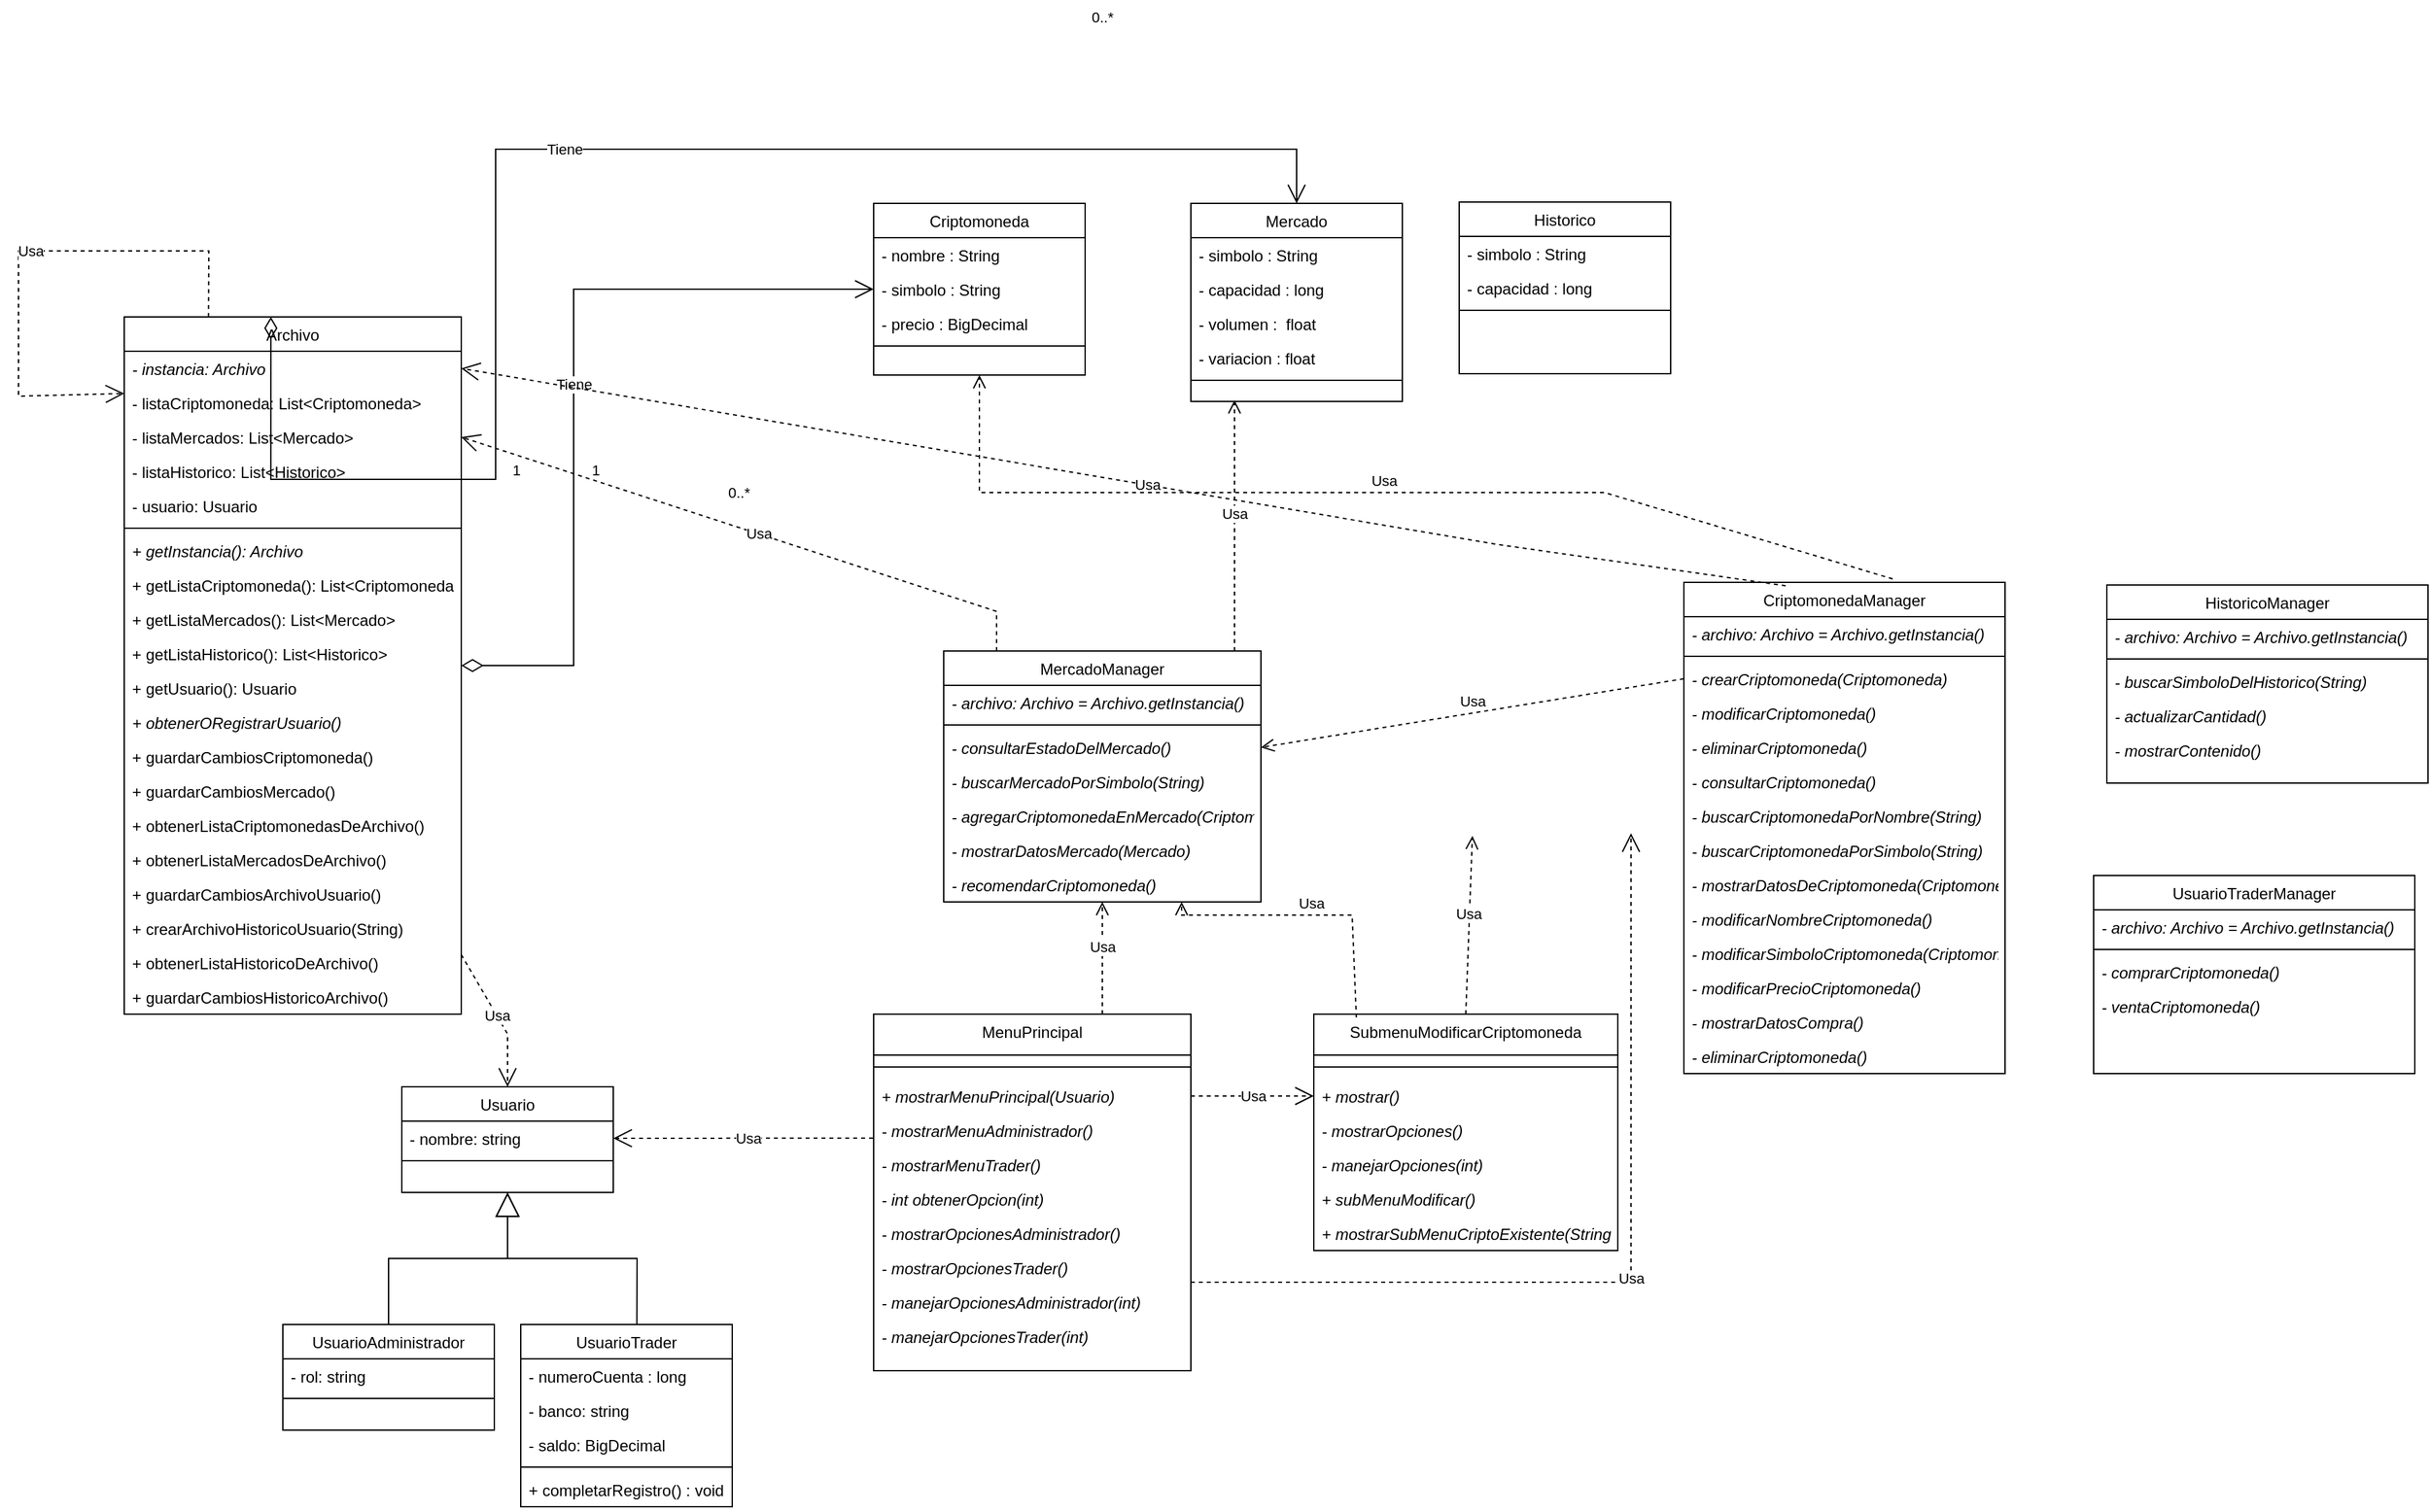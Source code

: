 <mxfile version="24.6.0" type="device">
  <diagram id="t-_ZcJbInoKslU83_P9I" name="Page-1">
    <mxGraphModel dx="2093" dy="933" grid="1" gridSize="10" guides="1" tooltips="1" connect="1" arrows="1" fold="1" page="1" pageScale="1" pageWidth="827" pageHeight="1169" math="0" shadow="0">
      <root>
        <mxCell id="0" />
        <mxCell id="1" parent="0" />
        <mxCell id="mRFj4ieMcZ93M_XwmbMW-1" value="Criptomoneda" style="swimlane;fontStyle=0;align=center;verticalAlign=top;childLayout=stackLayout;horizontal=1;startSize=26;horizontalStack=0;resizeParent=1;resizeLast=0;collapsible=1;marginBottom=0;rounded=0;shadow=0;strokeWidth=1;" vertex="1" parent="1">
          <mxGeometry x="687" y="521" width="160" height="130" as="geometry">
            <mxRectangle x="230" y="140" width="160" height="26" as="alternateBounds" />
          </mxGeometry>
        </mxCell>
        <mxCell id="mRFj4ieMcZ93M_XwmbMW-2" value="- nombre : String" style="text;align=left;verticalAlign=top;spacingLeft=4;spacingRight=4;overflow=hidden;rotatable=0;points=[[0,0.5],[1,0.5]];portConstraint=eastwest;" vertex="1" parent="mRFj4ieMcZ93M_XwmbMW-1">
          <mxGeometry y="26" width="160" height="26" as="geometry" />
        </mxCell>
        <mxCell id="mRFj4ieMcZ93M_XwmbMW-3" value="- simbolo : String" style="text;align=left;verticalAlign=top;spacingLeft=4;spacingRight=4;overflow=hidden;rotatable=0;points=[[0,0.5],[1,0.5]];portConstraint=eastwest;rounded=0;shadow=0;html=0;" vertex="1" parent="mRFj4ieMcZ93M_XwmbMW-1">
          <mxGeometry y="52" width="160" height="26" as="geometry" />
        </mxCell>
        <mxCell id="mRFj4ieMcZ93M_XwmbMW-4" value="- precio : BigDecimal" style="text;align=left;verticalAlign=top;spacingLeft=4;spacingRight=4;overflow=hidden;rotatable=0;points=[[0,0.5],[1,0.5]];portConstraint=eastwest;rounded=0;shadow=0;html=0;" vertex="1" parent="mRFj4ieMcZ93M_XwmbMW-1">
          <mxGeometry y="78" width="160" height="26" as="geometry" />
        </mxCell>
        <mxCell id="mRFj4ieMcZ93M_XwmbMW-5" value="" style="line;html=1;strokeWidth=1;align=left;verticalAlign=middle;spacingTop=-1;spacingLeft=3;spacingRight=3;rotatable=0;labelPosition=right;points=[];portConstraint=eastwest;" vertex="1" parent="mRFj4ieMcZ93M_XwmbMW-1">
          <mxGeometry y="104" width="160" height="8" as="geometry" />
        </mxCell>
        <mxCell id="mRFj4ieMcZ93M_XwmbMW-6" value="MenuPrincipal" style="swimlane;fontStyle=0;align=center;verticalAlign=top;childLayout=stackLayout;horizontal=1;startSize=31;horizontalStack=0;resizeParent=1;resizeLast=0;collapsible=1;marginBottom=0;rounded=0;shadow=0;strokeWidth=1;" vertex="1" parent="1">
          <mxGeometry x="687" y="1135" width="240" height="270" as="geometry">
            <mxRectangle x="130" y="380" width="160" height="26" as="alternateBounds" />
          </mxGeometry>
        </mxCell>
        <mxCell id="mRFj4ieMcZ93M_XwmbMW-7" value="" style="line;html=1;strokeWidth=1;align=left;verticalAlign=middle;spacingTop=-1;spacingLeft=3;spacingRight=3;rotatable=0;labelPosition=right;points=[];portConstraint=eastwest;" vertex="1" parent="mRFj4ieMcZ93M_XwmbMW-6">
          <mxGeometry y="31" width="240" height="18" as="geometry" />
        </mxCell>
        <mxCell id="mRFj4ieMcZ93M_XwmbMW-8" value="+ mostrarMenuPrincipal(Usuario)" style="text;align=left;verticalAlign=top;spacingLeft=4;spacingRight=4;overflow=hidden;rotatable=0;points=[[0,0.5],[1,0.5]];portConstraint=eastwest;fontStyle=2" vertex="1" parent="mRFj4ieMcZ93M_XwmbMW-6">
          <mxGeometry y="49" width="240" height="26" as="geometry" />
        </mxCell>
        <mxCell id="mRFj4ieMcZ93M_XwmbMW-9" value="- mostrarMenuAdministrador()" style="text;align=left;verticalAlign=top;spacingLeft=4;spacingRight=4;overflow=hidden;rotatable=0;points=[[0,0.5],[1,0.5]];portConstraint=eastwest;fontStyle=2" vertex="1" parent="mRFj4ieMcZ93M_XwmbMW-6">
          <mxGeometry y="75" width="240" height="26" as="geometry" />
        </mxCell>
        <mxCell id="mRFj4ieMcZ93M_XwmbMW-10" value="- mostrarMenuTrader()" style="text;align=left;verticalAlign=top;spacingLeft=4;spacingRight=4;overflow=hidden;rotatable=0;points=[[0,0.5],[1,0.5]];portConstraint=eastwest;fontStyle=2" vertex="1" parent="mRFj4ieMcZ93M_XwmbMW-6">
          <mxGeometry y="101" width="240" height="26" as="geometry" />
        </mxCell>
        <mxCell id="mRFj4ieMcZ93M_XwmbMW-11" value="- int obtenerOpcion(int)" style="text;align=left;verticalAlign=top;spacingLeft=4;spacingRight=4;overflow=hidden;rotatable=0;points=[[0,0.5],[1,0.5]];portConstraint=eastwest;fontStyle=2" vertex="1" parent="mRFj4ieMcZ93M_XwmbMW-6">
          <mxGeometry y="127" width="240" height="26" as="geometry" />
        </mxCell>
        <mxCell id="mRFj4ieMcZ93M_XwmbMW-12" value="- mostrarOpcionesAdministrador()" style="text;align=left;verticalAlign=top;spacingLeft=4;spacingRight=4;overflow=hidden;rotatable=0;points=[[0,0.5],[1,0.5]];portConstraint=eastwest;fontStyle=2" vertex="1" parent="mRFj4ieMcZ93M_XwmbMW-6">
          <mxGeometry y="153" width="240" height="26" as="geometry" />
        </mxCell>
        <mxCell id="mRFj4ieMcZ93M_XwmbMW-13" value="- mostrarOpcionesTrader()" style="text;align=left;verticalAlign=top;spacingLeft=4;spacingRight=4;overflow=hidden;rotatable=0;points=[[0,0.5],[1,0.5]];portConstraint=eastwest;fontStyle=2" vertex="1" parent="mRFj4ieMcZ93M_XwmbMW-6">
          <mxGeometry y="179" width="240" height="26" as="geometry" />
        </mxCell>
        <mxCell id="mRFj4ieMcZ93M_XwmbMW-14" value="- manejarOpcionesAdministrador(int)" style="text;align=left;verticalAlign=top;spacingLeft=4;spacingRight=4;overflow=hidden;rotatable=0;points=[[0,0.5],[1,0.5]];portConstraint=eastwest;fontStyle=2" vertex="1" parent="mRFj4ieMcZ93M_XwmbMW-6">
          <mxGeometry y="205" width="240" height="26" as="geometry" />
        </mxCell>
        <mxCell id="mRFj4ieMcZ93M_XwmbMW-15" value="- manejarOpcionesTrader(int)" style="text;align=left;verticalAlign=top;spacingLeft=4;spacingRight=4;overflow=hidden;rotatable=0;points=[[0,0.5],[1,0.5]];portConstraint=eastwest;fontStyle=2" vertex="1" parent="mRFj4ieMcZ93M_XwmbMW-6">
          <mxGeometry y="231" width="240" height="26" as="geometry" />
        </mxCell>
        <mxCell id="mRFj4ieMcZ93M_XwmbMW-16" value="Usuario" style="swimlane;fontStyle=0;align=center;verticalAlign=top;childLayout=stackLayout;horizontal=1;startSize=26;horizontalStack=0;resizeParent=1;resizeLast=0;collapsible=1;marginBottom=0;rounded=0;shadow=0;strokeWidth=1;" vertex="1" parent="1">
          <mxGeometry x="330" y="1190" width="160" height="80" as="geometry">
            <mxRectangle x="340" y="380" width="170" height="26" as="alternateBounds" />
          </mxGeometry>
        </mxCell>
        <mxCell id="mRFj4ieMcZ93M_XwmbMW-17" value="- nombre: string" style="text;align=left;verticalAlign=top;spacingLeft=4;spacingRight=4;overflow=hidden;rotatable=0;points=[[0,0.5],[1,0.5]];portConstraint=eastwest;" vertex="1" parent="mRFj4ieMcZ93M_XwmbMW-16">
          <mxGeometry y="26" width="160" height="26" as="geometry" />
        </mxCell>
        <mxCell id="mRFj4ieMcZ93M_XwmbMW-18" value="" style="line;html=1;strokeWidth=1;align=left;verticalAlign=middle;spacingTop=-1;spacingLeft=3;spacingRight=3;rotatable=0;labelPosition=right;points=[];portConstraint=eastwest;" vertex="1" parent="mRFj4ieMcZ93M_XwmbMW-16">
          <mxGeometry y="52" width="160" height="8" as="geometry" />
        </mxCell>
        <mxCell id="mRFj4ieMcZ93M_XwmbMW-19" value="Mercado" style="swimlane;fontStyle=0;align=center;verticalAlign=top;childLayout=stackLayout;horizontal=1;startSize=26;horizontalStack=0;resizeParent=1;resizeLast=0;collapsible=1;marginBottom=0;rounded=0;shadow=0;strokeWidth=1;" vertex="1" parent="1">
          <mxGeometry x="927" y="521" width="160" height="150" as="geometry">
            <mxRectangle x="550" y="140" width="160" height="26" as="alternateBounds" />
          </mxGeometry>
        </mxCell>
        <mxCell id="mRFj4ieMcZ93M_XwmbMW-20" value="- simbolo : String" style="text;align=left;verticalAlign=top;spacingLeft=4;spacingRight=4;overflow=hidden;rotatable=0;points=[[0,0.5],[1,0.5]];portConstraint=eastwest;rounded=0;shadow=0;html=0;" vertex="1" parent="mRFj4ieMcZ93M_XwmbMW-19">
          <mxGeometry y="26" width="160" height="26" as="geometry" />
        </mxCell>
        <mxCell id="mRFj4ieMcZ93M_XwmbMW-21" value="- capacidad : long" style="text;align=left;verticalAlign=top;spacingLeft=4;spacingRight=4;overflow=hidden;rotatable=0;points=[[0,0.5],[1,0.5]];portConstraint=eastwest;" vertex="1" parent="mRFj4ieMcZ93M_XwmbMW-19">
          <mxGeometry y="52" width="160" height="26" as="geometry" />
        </mxCell>
        <mxCell id="mRFj4ieMcZ93M_XwmbMW-22" value="- volumen :  float" style="text;align=left;verticalAlign=top;spacingLeft=4;spacingRight=4;overflow=hidden;rotatable=0;points=[[0,0.5],[1,0.5]];portConstraint=eastwest;rounded=0;shadow=0;html=0;" vertex="1" parent="mRFj4ieMcZ93M_XwmbMW-19">
          <mxGeometry y="78" width="160" height="26" as="geometry" />
        </mxCell>
        <mxCell id="mRFj4ieMcZ93M_XwmbMW-23" value="- variacion : float" style="text;align=left;verticalAlign=top;spacingLeft=4;spacingRight=4;overflow=hidden;rotatable=0;points=[[0,0.5],[1,0.5]];portConstraint=eastwest;rounded=0;shadow=0;html=0;" vertex="1" parent="mRFj4ieMcZ93M_XwmbMW-19">
          <mxGeometry y="104" width="160" height="26" as="geometry" />
        </mxCell>
        <mxCell id="mRFj4ieMcZ93M_XwmbMW-24" value="" style="line;html=1;strokeWidth=1;align=left;verticalAlign=middle;spacingTop=-1;spacingLeft=3;spacingRight=3;rotatable=0;labelPosition=right;points=[];portConstraint=eastwest;" vertex="1" parent="mRFj4ieMcZ93M_XwmbMW-19">
          <mxGeometry y="130" width="160" height="8" as="geometry" />
        </mxCell>
        <mxCell id="mRFj4ieMcZ93M_XwmbMW-25" value="UsuarioAdministrador" style="swimlane;fontStyle=0;align=center;verticalAlign=top;childLayout=stackLayout;horizontal=1;startSize=26;horizontalStack=0;resizeParent=1;resizeLast=0;collapsible=1;marginBottom=0;rounded=0;shadow=0;strokeWidth=1;" vertex="1" parent="1">
          <mxGeometry x="240" y="1370" width="160" height="80" as="geometry">
            <mxRectangle x="340" y="380" width="170" height="26" as="alternateBounds" />
          </mxGeometry>
        </mxCell>
        <mxCell id="mRFj4ieMcZ93M_XwmbMW-26" value="- rol: string" style="text;align=left;verticalAlign=top;spacingLeft=4;spacingRight=4;overflow=hidden;rotatable=0;points=[[0,0.5],[1,0.5]];portConstraint=eastwest;" vertex="1" parent="mRFj4ieMcZ93M_XwmbMW-25">
          <mxGeometry y="26" width="160" height="26" as="geometry" />
        </mxCell>
        <mxCell id="mRFj4ieMcZ93M_XwmbMW-27" value="" style="line;html=1;strokeWidth=1;align=left;verticalAlign=middle;spacingTop=-1;spacingLeft=3;spacingRight=3;rotatable=0;labelPosition=right;points=[];portConstraint=eastwest;" vertex="1" parent="mRFj4ieMcZ93M_XwmbMW-25">
          <mxGeometry y="52" width="160" height="8" as="geometry" />
        </mxCell>
        <mxCell id="mRFj4ieMcZ93M_XwmbMW-28" value="UsuarioTrader" style="swimlane;fontStyle=0;align=center;verticalAlign=top;childLayout=stackLayout;horizontal=1;startSize=26;horizontalStack=0;resizeParent=1;resizeLast=0;collapsible=1;marginBottom=0;rounded=0;shadow=0;strokeWidth=1;" vertex="1" parent="1">
          <mxGeometry x="420" y="1370" width="160" height="138" as="geometry">
            <mxRectangle x="340" y="380" width="170" height="26" as="alternateBounds" />
          </mxGeometry>
        </mxCell>
        <mxCell id="mRFj4ieMcZ93M_XwmbMW-29" value="- numeroCuenta : long" style="text;align=left;verticalAlign=top;spacingLeft=4;spacingRight=4;overflow=hidden;rotatable=0;points=[[0,0.5],[1,0.5]];portConstraint=eastwest;" vertex="1" parent="mRFj4ieMcZ93M_XwmbMW-28">
          <mxGeometry y="26" width="160" height="26" as="geometry" />
        </mxCell>
        <mxCell id="mRFj4ieMcZ93M_XwmbMW-30" value="- banco: string" style="text;align=left;verticalAlign=top;spacingLeft=4;spacingRight=4;overflow=hidden;rotatable=0;points=[[0,0.5],[1,0.5]];portConstraint=eastwest;" vertex="1" parent="mRFj4ieMcZ93M_XwmbMW-28">
          <mxGeometry y="52" width="160" height="26" as="geometry" />
        </mxCell>
        <mxCell id="mRFj4ieMcZ93M_XwmbMW-31" value="- saldo: BigDecimal" style="text;align=left;verticalAlign=top;spacingLeft=4;spacingRight=4;overflow=hidden;rotatable=0;points=[[0,0.5],[1,0.5]];portConstraint=eastwest;" vertex="1" parent="mRFj4ieMcZ93M_XwmbMW-28">
          <mxGeometry y="78" width="160" height="26" as="geometry" />
        </mxCell>
        <mxCell id="mRFj4ieMcZ93M_XwmbMW-32" value="" style="line;html=1;strokeWidth=1;align=left;verticalAlign=middle;spacingTop=-1;spacingLeft=3;spacingRight=3;rotatable=0;labelPosition=right;points=[];portConstraint=eastwest;" vertex="1" parent="mRFj4ieMcZ93M_XwmbMW-28">
          <mxGeometry y="104" width="160" height="8" as="geometry" />
        </mxCell>
        <mxCell id="mRFj4ieMcZ93M_XwmbMW-33" value="+ completarRegistro() : void" style="text;align=left;verticalAlign=top;spacingLeft=4;spacingRight=4;overflow=hidden;rotatable=0;points=[[0,0.5],[1,0.5]];portConstraint=eastwest;" vertex="1" parent="mRFj4ieMcZ93M_XwmbMW-28">
          <mxGeometry y="112" width="160" height="26" as="geometry" />
        </mxCell>
        <mxCell id="mRFj4ieMcZ93M_XwmbMW-34" value="" style="endArrow=block;endSize=16;endFill=0;html=1;rounded=0;exitX=0.549;exitY=0.011;exitDx=0;exitDy=0;exitPerimeter=0;" edge="1" parent="1" target="mRFj4ieMcZ93M_XwmbMW-16">
          <mxGeometry width="160" relative="1" as="geometry">
            <mxPoint x="507.84" y="1369.998" as="sourcePoint" />
            <mxPoint x="410" y="1268.48" as="targetPoint" />
            <Array as="points">
              <mxPoint x="508" y="1320" />
              <mxPoint x="410" y="1320" />
            </Array>
          </mxGeometry>
        </mxCell>
        <mxCell id="mRFj4ieMcZ93M_XwmbMW-35" value="" style="endArrow=block;endSize=16;endFill=0;html=1;rounded=0;exitX=0.5;exitY=0;exitDx=0;exitDy=0;" edge="1" parent="1" source="mRFj4ieMcZ93M_XwmbMW-25" target="mRFj4ieMcZ93M_XwmbMW-16">
          <mxGeometry width="160" relative="1" as="geometry">
            <mxPoint x="280" y="1383.5" as="sourcePoint" />
            <mxPoint x="390" y="1290" as="targetPoint" />
            <Array as="points">
              <mxPoint x="320" y="1320" />
              <mxPoint x="410" y="1320" />
            </Array>
          </mxGeometry>
        </mxCell>
        <mxCell id="mRFj4ieMcZ93M_XwmbMW-36" value="" style="endArrow=open;endSize=12;dashed=1;html=1;rounded=0;entryX=1;entryY=0.5;entryDx=0;entryDy=0;exitX=-0.002;exitY=0.725;exitDx=0;exitDy=0;exitPerimeter=0;" edge="1" parent="1" source="mRFj4ieMcZ93M_XwmbMW-9" target="mRFj4ieMcZ93M_XwmbMW-17">
          <mxGeometry width="160" relative="1" as="geometry">
            <mxPoint x="690" y="1229" as="sourcePoint" />
            <mxPoint x="960" y="1372.5" as="targetPoint" />
          </mxGeometry>
        </mxCell>
        <mxCell id="mRFj4ieMcZ93M_XwmbMW-37" value="Usa" style="edgeLabel;html=1;align=center;verticalAlign=middle;resizable=0;points=[];" vertex="1" connectable="0" parent="mRFj4ieMcZ93M_XwmbMW-36">
          <mxGeometry x="-0.036" relative="1" as="geometry">
            <mxPoint as="offset" />
          </mxGeometry>
        </mxCell>
        <mxCell id="mRFj4ieMcZ93M_XwmbMW-38" value="SubmenuModificarCriptomoneda" style="swimlane;fontStyle=0;align=center;verticalAlign=top;childLayout=stackLayout;horizontal=1;startSize=31;horizontalStack=0;resizeParent=1;resizeLast=0;collapsible=1;marginBottom=0;rounded=0;shadow=0;strokeWidth=1;" vertex="1" parent="1">
          <mxGeometry x="1020" y="1135" width="230" height="179" as="geometry">
            <mxRectangle x="130" y="380" width="160" height="26" as="alternateBounds" />
          </mxGeometry>
        </mxCell>
        <mxCell id="mRFj4ieMcZ93M_XwmbMW-39" value="" style="line;html=1;strokeWidth=1;align=left;verticalAlign=middle;spacingTop=-1;spacingLeft=3;spacingRight=3;rotatable=0;labelPosition=right;points=[];portConstraint=eastwest;" vertex="1" parent="mRFj4ieMcZ93M_XwmbMW-38">
          <mxGeometry y="31" width="230" height="18" as="geometry" />
        </mxCell>
        <mxCell id="mRFj4ieMcZ93M_XwmbMW-40" value="+ mostrar()" style="text;align=left;verticalAlign=top;spacingLeft=4;spacingRight=4;overflow=hidden;rotatable=0;points=[[0,0.5],[1,0.5]];portConstraint=eastwest;fontStyle=2" vertex="1" parent="mRFj4ieMcZ93M_XwmbMW-38">
          <mxGeometry y="49" width="230" height="26" as="geometry" />
        </mxCell>
        <mxCell id="mRFj4ieMcZ93M_XwmbMW-41" value="- mostrarOpciones()" style="text;align=left;verticalAlign=top;spacingLeft=4;spacingRight=4;overflow=hidden;rotatable=0;points=[[0,0.5],[1,0.5]];portConstraint=eastwest;fontStyle=2" vertex="1" parent="mRFj4ieMcZ93M_XwmbMW-38">
          <mxGeometry y="75" width="230" height="26" as="geometry" />
        </mxCell>
        <mxCell id="mRFj4ieMcZ93M_XwmbMW-42" value="- manejarOpciones(int)" style="text;align=left;verticalAlign=top;spacingLeft=4;spacingRight=4;overflow=hidden;rotatable=0;points=[[0,0.5],[1,0.5]];portConstraint=eastwest;fontStyle=2" vertex="1" parent="mRFj4ieMcZ93M_XwmbMW-38">
          <mxGeometry y="101" width="230" height="26" as="geometry" />
        </mxCell>
        <mxCell id="mRFj4ieMcZ93M_XwmbMW-89" value="+ subMenuModificar()" style="text;align=left;verticalAlign=top;spacingLeft=4;spacingRight=4;overflow=hidden;rotatable=0;points=[[0,0.5],[1,0.5]];portConstraint=eastwest;fontStyle=2" vertex="1" parent="mRFj4ieMcZ93M_XwmbMW-38">
          <mxGeometry y="127" width="230" height="26" as="geometry" />
        </mxCell>
        <mxCell id="mRFj4ieMcZ93M_XwmbMW-90" value="+ mostrarSubMenuCriptoExistente(String,Criptomoneda)" style="text;align=left;verticalAlign=top;spacingLeft=4;spacingRight=4;overflow=hidden;rotatable=0;points=[[0,0.5],[1,0.5]];portConstraint=eastwest;fontStyle=2" vertex="1" parent="mRFj4ieMcZ93M_XwmbMW-38">
          <mxGeometry y="153" width="230" height="26" as="geometry" />
        </mxCell>
        <mxCell id="mRFj4ieMcZ93M_XwmbMW-43" value="Usa" style="endArrow=open;endSize=12;dashed=1;html=1;rounded=0;entryX=0;entryY=0.5;entryDx=0;entryDy=0;exitX=1;exitY=0.5;exitDx=0;exitDy=0;" edge="1" parent="1" source="mRFj4ieMcZ93M_XwmbMW-8" target="mRFj4ieMcZ93M_XwmbMW-40">
          <mxGeometry width="160" relative="1" as="geometry">
            <mxPoint x="927.0" y="1260" as="sourcePoint" />
            <mxPoint x="1092.0" y="1260" as="targetPoint" />
          </mxGeometry>
        </mxCell>
        <mxCell id="mRFj4ieMcZ93M_XwmbMW-44" value="Archivo" style="swimlane;fontStyle=0;align=center;verticalAlign=top;childLayout=stackLayout;horizontal=1;startSize=26;horizontalStack=0;resizeParent=1;resizeLast=0;collapsible=1;marginBottom=0;rounded=0;shadow=0;strokeWidth=1;" vertex="1" parent="1">
          <mxGeometry x="120" y="607" width="255" height="528" as="geometry">
            <mxRectangle x="230" y="140" width="160" height="26" as="alternateBounds" />
          </mxGeometry>
        </mxCell>
        <mxCell id="mRFj4ieMcZ93M_XwmbMW-45" value="- instancia: Archivo" style="text;align=left;verticalAlign=top;spacingLeft=4;spacingRight=4;overflow=hidden;rotatable=0;points=[[0,0.5],[1,0.5]];portConstraint=eastwest;fontStyle=2" vertex="1" parent="mRFj4ieMcZ93M_XwmbMW-44">
          <mxGeometry y="26" width="255" height="26" as="geometry" />
        </mxCell>
        <mxCell id="mRFj4ieMcZ93M_XwmbMW-46" value="- listaCriptomoneda: List&lt;Criptomoneda&gt; " style="text;align=left;verticalAlign=top;spacingLeft=4;spacingRight=4;overflow=hidden;rotatable=0;points=[[0,0.5],[1,0.5]];portConstraint=eastwest;rounded=0;shadow=0;html=0;" vertex="1" parent="mRFj4ieMcZ93M_XwmbMW-44">
          <mxGeometry y="52" width="255" height="26" as="geometry" />
        </mxCell>
        <mxCell id="mRFj4ieMcZ93M_XwmbMW-47" value="- listaMercados: List&lt;Mercado&gt; " style="text;align=left;verticalAlign=top;spacingLeft=4;spacingRight=4;overflow=hidden;rotatable=0;points=[[0,0.5],[1,0.5]];portConstraint=eastwest;rounded=0;shadow=0;html=0;" vertex="1" parent="mRFj4ieMcZ93M_XwmbMW-44">
          <mxGeometry y="78" width="255" height="26" as="geometry" />
        </mxCell>
        <mxCell id="mRFj4ieMcZ93M_XwmbMW-129" value="- listaHistorico: List&lt;Historico&gt; " style="text;align=left;verticalAlign=top;spacingLeft=4;spacingRight=4;overflow=hidden;rotatable=0;points=[[0,0.5],[1,0.5]];portConstraint=eastwest;rounded=0;shadow=0;html=0;" vertex="1" parent="mRFj4ieMcZ93M_XwmbMW-44">
          <mxGeometry y="104" width="255" height="26" as="geometry" />
        </mxCell>
        <mxCell id="mRFj4ieMcZ93M_XwmbMW-130" value="- usuario: Usuario" style="text;align=left;verticalAlign=top;spacingLeft=4;spacingRight=4;overflow=hidden;rotatable=0;points=[[0,0.5],[1,0.5]];portConstraint=eastwest;rounded=0;shadow=0;html=0;" vertex="1" parent="mRFj4ieMcZ93M_XwmbMW-44">
          <mxGeometry y="130" width="255" height="26" as="geometry" />
        </mxCell>
        <mxCell id="mRFj4ieMcZ93M_XwmbMW-48" value="" style="line;html=1;strokeWidth=1;align=left;verticalAlign=middle;spacingTop=-1;spacingLeft=3;spacingRight=3;rotatable=0;labelPosition=right;points=[];portConstraint=eastwest;" vertex="1" parent="mRFj4ieMcZ93M_XwmbMW-44">
          <mxGeometry y="156" width="255" height="8" as="geometry" />
        </mxCell>
        <mxCell id="mRFj4ieMcZ93M_XwmbMW-49" value="+ getInstancia(): Archivo" style="text;align=left;verticalAlign=top;spacingLeft=4;spacingRight=4;overflow=hidden;rotatable=0;points=[[0,0.5],[1,0.5]];portConstraint=eastwest;fontStyle=2" vertex="1" parent="mRFj4ieMcZ93M_XwmbMW-44">
          <mxGeometry y="164" width="255" height="26" as="geometry" />
        </mxCell>
        <mxCell id="mRFj4ieMcZ93M_XwmbMW-50" value="+ getListaCriptomoneda(): List&lt;Criptomoneda&gt; " style="text;align=left;verticalAlign=top;spacingLeft=4;spacingRight=4;overflow=hidden;rotatable=0;points=[[0,0.5],[1,0.5]];portConstraint=eastwest;fontStyle=0" vertex="1" parent="mRFj4ieMcZ93M_XwmbMW-44">
          <mxGeometry y="190" width="255" height="26" as="geometry" />
        </mxCell>
        <mxCell id="mRFj4ieMcZ93M_XwmbMW-51" value="+ getListaMercados(): List&lt;Mercado&gt;" style="text;align=left;verticalAlign=top;spacingLeft=4;spacingRight=4;overflow=hidden;rotatable=0;points=[[0,0.5],[1,0.5]];portConstraint=eastwest;fontStyle=0" vertex="1" parent="mRFj4ieMcZ93M_XwmbMW-44">
          <mxGeometry y="216" width="255" height="26" as="geometry" />
        </mxCell>
        <mxCell id="mRFj4ieMcZ93M_XwmbMW-131" value="+ getListaHistorico(): List&lt;Historico&gt;" style="text;align=left;verticalAlign=top;spacingLeft=4;spacingRight=4;overflow=hidden;rotatable=0;points=[[0,0.5],[1,0.5]];portConstraint=eastwest;fontStyle=0" vertex="1" parent="mRFj4ieMcZ93M_XwmbMW-44">
          <mxGeometry y="242" width="255" height="26" as="geometry" />
        </mxCell>
        <mxCell id="mRFj4ieMcZ93M_XwmbMW-132" value="+ getUsuario(): Usuario" style="text;align=left;verticalAlign=top;spacingLeft=4;spacingRight=4;overflow=hidden;rotatable=0;points=[[0,0.5],[1,0.5]];portConstraint=eastwest;fontStyle=0" vertex="1" parent="mRFj4ieMcZ93M_XwmbMW-44">
          <mxGeometry y="268" width="255" height="26" as="geometry" />
        </mxCell>
        <mxCell id="mRFj4ieMcZ93M_XwmbMW-52" value="+ obtenerORegistrarUsuario()" style="text;align=left;verticalAlign=top;spacingLeft=4;spacingRight=4;overflow=hidden;rotatable=0;points=[[0,0.5],[1,0.5]];portConstraint=eastwest;fontStyle=2" vertex="1" parent="mRFj4ieMcZ93M_XwmbMW-44">
          <mxGeometry y="294" width="255" height="26" as="geometry" />
        </mxCell>
        <mxCell id="mRFj4ieMcZ93M_XwmbMW-53" value="+ guardarCambiosCriptomoneda()" style="text;align=left;verticalAlign=top;spacingLeft=4;spacingRight=4;overflow=hidden;rotatable=0;points=[[0,0.5],[1,0.5]];portConstraint=eastwest;fontStyle=0" vertex="1" parent="mRFj4ieMcZ93M_XwmbMW-44">
          <mxGeometry y="320" width="255" height="26" as="geometry" />
        </mxCell>
        <mxCell id="mRFj4ieMcZ93M_XwmbMW-54" value="+ guardarCambiosMercado()" style="text;align=left;verticalAlign=top;spacingLeft=4;spacingRight=4;overflow=hidden;rotatable=0;points=[[0,0.5],[1,0.5]];portConstraint=eastwest;fontStyle=0" vertex="1" parent="mRFj4ieMcZ93M_XwmbMW-44">
          <mxGeometry y="346" width="255" height="26" as="geometry" />
        </mxCell>
        <mxCell id="mRFj4ieMcZ93M_XwmbMW-55" value="+ obtenerListaCriptomonedasDeArchivo()" style="text;align=left;verticalAlign=top;spacingLeft=4;spacingRight=4;overflow=hidden;rotatable=0;points=[[0,0.5],[1,0.5]];portConstraint=eastwest;fontStyle=0" vertex="1" parent="mRFj4ieMcZ93M_XwmbMW-44">
          <mxGeometry y="372" width="255" height="26" as="geometry" />
        </mxCell>
        <mxCell id="mRFj4ieMcZ93M_XwmbMW-56" value="+ obtenerListaMercadosDeArchivo()" style="text;align=left;verticalAlign=top;spacingLeft=4;spacingRight=4;overflow=hidden;rotatable=0;points=[[0,0.5],[1,0.5]];portConstraint=eastwest;fontStyle=0" vertex="1" parent="mRFj4ieMcZ93M_XwmbMW-44">
          <mxGeometry y="398" width="255" height="26" as="geometry" />
        </mxCell>
        <mxCell id="mRFj4ieMcZ93M_XwmbMW-57" value="" style="endArrow=open;endSize=12;dashed=1;html=1;rounded=0;exitX=0.25;exitY=0;exitDx=0;exitDy=0;" edge="1" parent="mRFj4ieMcZ93M_XwmbMW-44" source="mRFj4ieMcZ93M_XwmbMW-44">
          <mxGeometry width="160" relative="1" as="geometry">
            <mxPoint x="24" y="372" as="sourcePoint" />
            <mxPoint y="58" as="targetPoint" />
            <Array as="points">
              <mxPoint x="64" y="-50" />
              <mxPoint x="-80" y="-50" />
              <mxPoint x="-80" y="60" />
            </Array>
          </mxGeometry>
        </mxCell>
        <mxCell id="mRFj4ieMcZ93M_XwmbMW-58" value="Usa" style="edgeLabel;html=1;align=center;verticalAlign=middle;resizable=0;points=[];" vertex="1" connectable="0" parent="mRFj4ieMcZ93M_XwmbMW-57">
          <mxGeometry x="-0.036" relative="1" as="geometry">
            <mxPoint as="offset" />
          </mxGeometry>
        </mxCell>
        <mxCell id="mRFj4ieMcZ93M_XwmbMW-133" value="+ guardarCambiosArchivoUsuario()" style="text;align=left;verticalAlign=top;spacingLeft=4;spacingRight=4;overflow=hidden;rotatable=0;points=[[0,0.5],[1,0.5]];portConstraint=eastwest;fontStyle=0" vertex="1" parent="mRFj4ieMcZ93M_XwmbMW-44">
          <mxGeometry y="424" width="255" height="26" as="geometry" />
        </mxCell>
        <mxCell id="mRFj4ieMcZ93M_XwmbMW-134" value="+ crearArchivoHistoricoUsuario(String)" style="text;align=left;verticalAlign=top;spacingLeft=4;spacingRight=4;overflow=hidden;rotatable=0;points=[[0,0.5],[1,0.5]];portConstraint=eastwest;fontStyle=0" vertex="1" parent="mRFj4ieMcZ93M_XwmbMW-44">
          <mxGeometry y="450" width="255" height="26" as="geometry" />
        </mxCell>
        <mxCell id="mRFj4ieMcZ93M_XwmbMW-135" value="+ obtenerListaHistoricoDeArchivo()" style="text;align=left;verticalAlign=top;spacingLeft=4;spacingRight=4;overflow=hidden;rotatable=0;points=[[0,0.5],[1,0.5]];portConstraint=eastwest;fontStyle=0" vertex="1" parent="mRFj4ieMcZ93M_XwmbMW-44">
          <mxGeometry y="476" width="255" height="26" as="geometry" />
        </mxCell>
        <mxCell id="mRFj4ieMcZ93M_XwmbMW-136" value="+ guardarCambiosHistoricoArchivo()" style="text;align=left;verticalAlign=top;spacingLeft=4;spacingRight=4;overflow=hidden;rotatable=0;points=[[0,0.5],[1,0.5]];portConstraint=eastwest;fontStyle=0" vertex="1" parent="mRFj4ieMcZ93M_XwmbMW-44">
          <mxGeometry y="502" width="255" height="26" as="geometry" />
        </mxCell>
        <mxCell id="mRFj4ieMcZ93M_XwmbMW-59" value="" style="endArrow=open;endSize=12;dashed=1;html=1;rounded=0;entryX=0.5;entryY=0;entryDx=0;entryDy=0;" edge="1" parent="1" source="mRFj4ieMcZ93M_XwmbMW-44" target="mRFj4ieMcZ93M_XwmbMW-16">
          <mxGeometry width="160" relative="1" as="geometry">
            <mxPoint x="650" y="1171" as="sourcePoint" />
            <mxPoint x="410" y="1170" as="targetPoint" />
            <Array as="points">
              <mxPoint x="410" y="1150" />
            </Array>
          </mxGeometry>
        </mxCell>
        <mxCell id="mRFj4ieMcZ93M_XwmbMW-60" value="Usa" style="edgeLabel;html=1;align=center;verticalAlign=middle;resizable=0;points=[];" vertex="1" connectable="0" parent="mRFj4ieMcZ93M_XwmbMW-59">
          <mxGeometry x="-0.036" relative="1" as="geometry">
            <mxPoint as="offset" />
          </mxGeometry>
        </mxCell>
        <mxCell id="mRFj4ieMcZ93M_XwmbMW-61" value="Tiene" style="endArrow=open;html=1;endSize=12;startArrow=diamondThin;startSize=14;startFill=0;edgeStyle=orthogonalEdgeStyle;rounded=0;exitX=0.435;exitY=0;exitDx=0;exitDy=0;exitPerimeter=0;entryX=0.5;entryY=0;entryDx=0;entryDy=0;" edge="1" parent="1" source="mRFj4ieMcZ93M_XwmbMW-44" target="mRFj4ieMcZ93M_XwmbMW-19">
          <mxGeometry relative="1" as="geometry">
            <mxPoint x="1010" y="710" as="sourcePoint" />
            <mxPoint x="670" y="660" as="targetPoint" />
            <Array as="points">
              <mxPoint x="401" y="730" />
              <mxPoint x="401" y="480" />
              <mxPoint x="1007" y="480" />
            </Array>
          </mxGeometry>
        </mxCell>
        <mxCell id="mRFj4ieMcZ93M_XwmbMW-62" value="0..*" style="edgeLabel;resizable=0;html=1;align=left;verticalAlign=top;" connectable="0" vertex="1" parent="mRFj4ieMcZ93M_XwmbMW-61">
          <mxGeometry x="-1" relative="1" as="geometry">
            <mxPoint x="619" y="-240" as="offset" />
          </mxGeometry>
        </mxCell>
        <mxCell id="mRFj4ieMcZ93M_XwmbMW-63" value="1" style="edgeLabel;resizable=0;html=1;align=right;verticalAlign=top;" connectable="0" vertex="1" parent="mRFj4ieMcZ93M_XwmbMW-61">
          <mxGeometry x="1" relative="1" as="geometry">
            <mxPoint x="-587" y="189" as="offset" />
          </mxGeometry>
        </mxCell>
        <mxCell id="mRFj4ieMcZ93M_XwmbMW-64" value="Tiene" style="endArrow=open;html=1;endSize=12;startArrow=diamondThin;startSize=14;startFill=0;edgeStyle=orthogonalEdgeStyle;rounded=0;entryX=0;entryY=0.5;entryDx=0;entryDy=0;" edge="1" parent="1" source="mRFj4ieMcZ93M_XwmbMW-44" target="mRFj4ieMcZ93M_XwmbMW-3">
          <mxGeometry relative="1" as="geometry">
            <mxPoint x="830" y="690" as="sourcePoint" />
            <mxPoint x="418" y="670" as="targetPoint" />
            <Array as="points">
              <mxPoint x="460" y="586" />
            </Array>
          </mxGeometry>
        </mxCell>
        <mxCell id="mRFj4ieMcZ93M_XwmbMW-65" value="0..*" style="edgeLabel;resizable=0;html=1;align=left;verticalAlign=top;" connectable="0" vertex="1" parent="mRFj4ieMcZ93M_XwmbMW-64">
          <mxGeometry x="-1" relative="1" as="geometry">
            <mxPoint x="200" y="-144" as="offset" />
          </mxGeometry>
        </mxCell>
        <mxCell id="mRFj4ieMcZ93M_XwmbMW-66" value="1" style="edgeLabel;resizable=0;html=1;align=right;verticalAlign=top;" connectable="0" vertex="1" parent="mRFj4ieMcZ93M_XwmbMW-64">
          <mxGeometry x="1" relative="1" as="geometry">
            <mxPoint x="-207" y="124" as="offset" />
          </mxGeometry>
        </mxCell>
        <mxCell id="mRFj4ieMcZ93M_XwmbMW-67" value="CriptomonedaManager" style="swimlane;fontStyle=0;align=center;verticalAlign=top;childLayout=stackLayout;horizontal=1;startSize=26;horizontalStack=0;resizeParent=1;resizeLast=0;collapsible=1;marginBottom=0;rounded=0;shadow=0;strokeWidth=1;" vertex="1" parent="1">
          <mxGeometry x="1300" y="808" width="243" height="372" as="geometry">
            <mxRectangle x="230" y="140" width="160" height="26" as="alternateBounds" />
          </mxGeometry>
        </mxCell>
        <mxCell id="mRFj4ieMcZ93M_XwmbMW-68" value="- archivo: Archivo = Archivo.getInstancia()" style="text;align=left;verticalAlign=top;spacingLeft=4;spacingRight=4;overflow=hidden;rotatable=0;points=[[0,0.5],[1,0.5]];portConstraint=eastwest;rounded=0;shadow=0;html=0;fontStyle=2" vertex="1" parent="mRFj4ieMcZ93M_XwmbMW-67">
          <mxGeometry y="26" width="243" height="26" as="geometry" />
        </mxCell>
        <mxCell id="mRFj4ieMcZ93M_XwmbMW-69" value="" style="line;html=1;strokeWidth=1;align=left;verticalAlign=middle;spacingTop=-1;spacingLeft=3;spacingRight=3;rotatable=0;labelPosition=right;points=[];portConstraint=eastwest;" vertex="1" parent="mRFj4ieMcZ93M_XwmbMW-67">
          <mxGeometry y="52" width="243" height="8" as="geometry" />
        </mxCell>
        <mxCell id="mRFj4ieMcZ93M_XwmbMW-70" value="- crearCriptomoneda(Criptomoneda)" style="text;align=left;verticalAlign=top;spacingLeft=4;spacingRight=4;overflow=hidden;rotatable=0;points=[[0,0.5],[1,0.5]];portConstraint=eastwest;fontStyle=2" vertex="1" parent="mRFj4ieMcZ93M_XwmbMW-67">
          <mxGeometry y="60" width="243" height="26" as="geometry" />
        </mxCell>
        <mxCell id="mRFj4ieMcZ93M_XwmbMW-71" value="- modificarCriptomoneda()" style="text;align=left;verticalAlign=top;spacingLeft=4;spacingRight=4;overflow=hidden;rotatable=0;points=[[0,0.5],[1,0.5]];portConstraint=eastwest;fontStyle=2" vertex="1" parent="mRFj4ieMcZ93M_XwmbMW-67">
          <mxGeometry y="86" width="243" height="26" as="geometry" />
        </mxCell>
        <mxCell id="mRFj4ieMcZ93M_XwmbMW-72" value="- eliminarCriptomoneda()" style="text;align=left;verticalAlign=top;spacingLeft=4;spacingRight=4;overflow=hidden;rotatable=0;points=[[0,0.5],[1,0.5]];portConstraint=eastwest;fontStyle=2" vertex="1" parent="mRFj4ieMcZ93M_XwmbMW-67">
          <mxGeometry y="112" width="243" height="26" as="geometry" />
        </mxCell>
        <mxCell id="mRFj4ieMcZ93M_XwmbMW-91" value="- consultarCriptomoneda()" style="text;align=left;verticalAlign=top;spacingLeft=4;spacingRight=4;overflow=hidden;rotatable=0;points=[[0,0.5],[1,0.5]];portConstraint=eastwest;fontStyle=2" vertex="1" parent="mRFj4ieMcZ93M_XwmbMW-67">
          <mxGeometry y="138" width="243" height="26" as="geometry" />
        </mxCell>
        <mxCell id="mRFj4ieMcZ93M_XwmbMW-92" value="- buscarCriptomonedaPorNombre(String)" style="text;align=left;verticalAlign=top;spacingLeft=4;spacingRight=4;overflow=hidden;rotatable=0;points=[[0,0.5],[1,0.5]];portConstraint=eastwest;fontStyle=2" vertex="1" parent="mRFj4ieMcZ93M_XwmbMW-67">
          <mxGeometry y="164" width="243" height="26" as="geometry" />
        </mxCell>
        <mxCell id="mRFj4ieMcZ93M_XwmbMW-93" value="- buscarCriptomonedaPorSimbolo(String)" style="text;align=left;verticalAlign=top;spacingLeft=4;spacingRight=4;overflow=hidden;rotatable=0;points=[[0,0.5],[1,0.5]];portConstraint=eastwest;fontStyle=2" vertex="1" parent="mRFj4ieMcZ93M_XwmbMW-67">
          <mxGeometry y="190" width="243" height="26" as="geometry" />
        </mxCell>
        <mxCell id="mRFj4ieMcZ93M_XwmbMW-94" value="- mostrarDatosDeCriptomoneda(Criptomoneda, Long)" style="text;align=left;verticalAlign=top;spacingLeft=4;spacingRight=4;overflow=hidden;rotatable=0;points=[[0,0.5],[1,0.5]];portConstraint=eastwest;fontStyle=2" vertex="1" parent="mRFj4ieMcZ93M_XwmbMW-67">
          <mxGeometry y="216" width="243" height="26" as="geometry" />
        </mxCell>
        <mxCell id="mRFj4ieMcZ93M_XwmbMW-96" value="- modificarNombreCriptomoneda()" style="text;align=left;verticalAlign=top;spacingLeft=4;spacingRight=4;overflow=hidden;rotatable=0;points=[[0,0.5],[1,0.5]];portConstraint=eastwest;fontStyle=2" vertex="1" parent="mRFj4ieMcZ93M_XwmbMW-67">
          <mxGeometry y="242" width="243" height="26" as="geometry" />
        </mxCell>
        <mxCell id="mRFj4ieMcZ93M_XwmbMW-97" value="- modificarSimboloCriptomoneda(Criptomoneda)" style="text;align=left;verticalAlign=top;spacingLeft=4;spacingRight=4;overflow=hidden;rotatable=0;points=[[0,0.5],[1,0.5]];portConstraint=eastwest;fontStyle=2" vertex="1" parent="mRFj4ieMcZ93M_XwmbMW-67">
          <mxGeometry y="268" width="243" height="26" as="geometry" />
        </mxCell>
        <mxCell id="mRFj4ieMcZ93M_XwmbMW-98" value="- modificarPrecioCriptomoneda()" style="text;align=left;verticalAlign=top;spacingLeft=4;spacingRight=4;overflow=hidden;rotatable=0;points=[[0,0.5],[1,0.5]];portConstraint=eastwest;fontStyle=2" vertex="1" parent="mRFj4ieMcZ93M_XwmbMW-67">
          <mxGeometry y="294" width="243" height="26" as="geometry" />
        </mxCell>
        <mxCell id="mRFj4ieMcZ93M_XwmbMW-95" value="- mostrarDatosCompra()" style="text;align=left;verticalAlign=top;spacingLeft=4;spacingRight=4;overflow=hidden;rotatable=0;points=[[0,0.5],[1,0.5]];portConstraint=eastwest;fontStyle=2" vertex="1" parent="mRFj4ieMcZ93M_XwmbMW-67">
          <mxGeometry y="320" width="243" height="26" as="geometry" />
        </mxCell>
        <mxCell id="mRFj4ieMcZ93M_XwmbMW-99" value="- eliminarCriptomoneda()" style="text;align=left;verticalAlign=top;spacingLeft=4;spacingRight=4;overflow=hidden;rotatable=0;points=[[0,0.5],[1,0.5]];portConstraint=eastwest;fontStyle=2" vertex="1" parent="mRFj4ieMcZ93M_XwmbMW-67">
          <mxGeometry y="346" width="243" height="26" as="geometry" />
        </mxCell>
        <mxCell id="mRFj4ieMcZ93M_XwmbMW-73" value="MercadoManager" style="swimlane;fontStyle=0;align=center;verticalAlign=top;childLayout=stackLayout;horizontal=1;startSize=26;horizontalStack=0;resizeParent=1;resizeLast=0;collapsible=1;marginBottom=0;rounded=0;shadow=0;strokeWidth=1;" vertex="1" parent="1">
          <mxGeometry x="740" y="860" width="240" height="190" as="geometry">
            <mxRectangle x="550" y="140" width="160" height="26" as="alternateBounds" />
          </mxGeometry>
        </mxCell>
        <mxCell id="mRFj4ieMcZ93M_XwmbMW-74" value="- archivo: Archivo = Archivo.getInstancia()" style="text;align=left;verticalAlign=top;spacingLeft=4;spacingRight=4;overflow=hidden;rotatable=0;points=[[0,0.5],[1,0.5]];portConstraint=eastwest;rounded=0;shadow=0;html=0;fontStyle=2" vertex="1" parent="mRFj4ieMcZ93M_XwmbMW-73">
          <mxGeometry y="26" width="240" height="26" as="geometry" />
        </mxCell>
        <mxCell id="mRFj4ieMcZ93M_XwmbMW-75" value="" style="line;html=1;strokeWidth=1;align=left;verticalAlign=middle;spacingTop=-1;spacingLeft=3;spacingRight=3;rotatable=0;labelPosition=right;points=[];portConstraint=eastwest;" vertex="1" parent="mRFj4ieMcZ93M_XwmbMW-73">
          <mxGeometry y="52" width="240" height="8" as="geometry" />
        </mxCell>
        <mxCell id="mRFj4ieMcZ93M_XwmbMW-76" value="- consultarEstadoDelMercado()" style="text;align=left;verticalAlign=top;spacingLeft=4;spacingRight=4;overflow=hidden;rotatable=0;points=[[0,0.5],[1,0.5]];portConstraint=eastwest;fontStyle=2" vertex="1" parent="mRFj4ieMcZ93M_XwmbMW-73">
          <mxGeometry y="60" width="240" height="26" as="geometry" />
        </mxCell>
        <mxCell id="mRFj4ieMcZ93M_XwmbMW-115" value="- buscarMercadoPorSimbolo(String)" style="text;align=left;verticalAlign=top;spacingLeft=4;spacingRight=4;overflow=hidden;rotatable=0;points=[[0,0.5],[1,0.5]];portConstraint=eastwest;fontStyle=2" vertex="1" parent="mRFj4ieMcZ93M_XwmbMW-73">
          <mxGeometry y="86" width="240" height="26" as="geometry" />
        </mxCell>
        <mxCell id="mRFj4ieMcZ93M_XwmbMW-116" value="- agregarCriptomonedaEnMercado(Criptomoneda)" style="text;align=left;verticalAlign=top;spacingLeft=4;spacingRight=4;overflow=hidden;rotatable=0;points=[[0,0.5],[1,0.5]];portConstraint=eastwest;fontStyle=2" vertex="1" parent="mRFj4ieMcZ93M_XwmbMW-73">
          <mxGeometry y="112" width="240" height="26" as="geometry" />
        </mxCell>
        <mxCell id="mRFj4ieMcZ93M_XwmbMW-77" value="- mostrarDatosMercado(Mercado)" style="text;align=left;verticalAlign=top;spacingLeft=4;spacingRight=4;overflow=hidden;rotatable=0;points=[[0,0.5],[1,0.5]];portConstraint=eastwest;fontStyle=2" vertex="1" parent="mRFj4ieMcZ93M_XwmbMW-73">
          <mxGeometry y="138" width="240" height="26" as="geometry" />
        </mxCell>
        <mxCell id="mRFj4ieMcZ93M_XwmbMW-117" value="- recomendarCriptomoneda()" style="text;align=left;verticalAlign=top;spacingLeft=4;spacingRight=4;overflow=hidden;rotatable=0;points=[[0,0.5],[1,0.5]];portConstraint=eastwest;fontStyle=2" vertex="1" parent="mRFj4ieMcZ93M_XwmbMW-73">
          <mxGeometry y="164" width="240" height="26" as="geometry" />
        </mxCell>
        <mxCell id="mRFj4ieMcZ93M_XwmbMW-78" value="" style="endArrow=open;endSize=12;dashed=1;html=1;rounded=0;entryX=1;entryY=0.5;entryDx=0;entryDy=0;" edge="1" parent="1" target="mRFj4ieMcZ93M_XwmbMW-47">
          <mxGeometry width="160" relative="1" as="geometry">
            <mxPoint x="780" y="860" as="sourcePoint" />
            <mxPoint x="545" y="780" as="targetPoint" />
            <Array as="points">
              <mxPoint x="780" y="830" />
            </Array>
          </mxGeometry>
        </mxCell>
        <mxCell id="mRFj4ieMcZ93M_XwmbMW-79" value="Usa" style="edgeLabel;html=1;align=center;verticalAlign=middle;resizable=0;points=[];" vertex="1" connectable="0" parent="mRFj4ieMcZ93M_XwmbMW-78">
          <mxGeometry x="-0.036" relative="1" as="geometry">
            <mxPoint as="offset" />
          </mxGeometry>
        </mxCell>
        <mxCell id="mRFj4ieMcZ93M_XwmbMW-80" value="" style="endArrow=open;endSize=12;dashed=1;html=1;rounded=0;entryX=1;entryY=0.5;entryDx=0;entryDy=0;exitX=0.317;exitY=0.007;exitDx=0;exitDy=0;exitPerimeter=0;" edge="1" parent="1" source="mRFj4ieMcZ93M_XwmbMW-67" target="mRFj4ieMcZ93M_XwmbMW-45">
          <mxGeometry width="160" relative="1" as="geometry">
            <mxPoint x="960" y="830" as="sourcePoint" />
            <mxPoint x="545" y="750" as="targetPoint" />
            <Array as="points">
              <mxPoint x="1157" y="779" />
            </Array>
          </mxGeometry>
        </mxCell>
        <mxCell id="mRFj4ieMcZ93M_XwmbMW-81" value="Usa" style="edgeLabel;html=1;align=center;verticalAlign=middle;resizable=0;points=[];" vertex="1" connectable="0" parent="mRFj4ieMcZ93M_XwmbMW-80">
          <mxGeometry x="-0.036" relative="1" as="geometry">
            <mxPoint as="offset" />
          </mxGeometry>
        </mxCell>
        <mxCell id="mRFj4ieMcZ93M_XwmbMW-82" value="Usa" style="html=1;verticalAlign=bottom;endArrow=open;dashed=1;endSize=8;curved=0;rounded=0;exitX=0.5;exitY=0;exitDx=0;exitDy=0;" edge="1" parent="1" source="mRFj4ieMcZ93M_XwmbMW-38">
          <mxGeometry x="-0.004" relative="1" as="geometry">
            <mxPoint x="1140" y="1130" as="sourcePoint" />
            <mxPoint x="1140" y="1000" as="targetPoint" />
            <mxPoint as="offset" />
          </mxGeometry>
        </mxCell>
        <mxCell id="mRFj4ieMcZ93M_XwmbMW-83" value="Usa" style="html=1;verticalAlign=bottom;endArrow=open;dashed=1;endSize=8;curved=0;rounded=0;entryX=0.75;entryY=1;entryDx=0;entryDy=0;exitX=0.14;exitY=0.014;exitDx=0;exitDy=0;exitPerimeter=0;" edge="1" parent="1" source="mRFj4ieMcZ93M_XwmbMW-38" target="mRFj4ieMcZ93M_XwmbMW-73">
          <mxGeometry relative="1" as="geometry">
            <mxPoint x="1049" y="1130" as="sourcePoint" />
            <mxPoint x="1117" y="1000" as="targetPoint" />
            <Array as="points">
              <mxPoint x="1049" y="1060" />
              <mxPoint x="920" y="1060" />
            </Array>
          </mxGeometry>
        </mxCell>
        <mxCell id="mRFj4ieMcZ93M_XwmbMW-84" value="Usa" style="html=1;verticalAlign=bottom;endArrow=open;dashed=1;endSize=8;curved=0;rounded=0;exitX=0.5;exitY=0;exitDx=0;exitDy=0;entryX=0.5;entryY=1;entryDx=0;entryDy=0;" edge="1" parent="1" target="mRFj4ieMcZ93M_XwmbMW-73">
          <mxGeometry relative="1" as="geometry">
            <mxPoint x="860" y="1135" as="sourcePoint" />
            <mxPoint x="860" y="1020" as="targetPoint" />
          </mxGeometry>
        </mxCell>
        <mxCell id="mRFj4ieMcZ93M_XwmbMW-85" value="Usa" style="endArrow=open;endSize=12;dashed=1;html=1;rounded=0;exitX=1;exitY=0.5;exitDx=0;exitDy=0;" edge="1" parent="1">
          <mxGeometry width="160" relative="1" as="geometry">
            <mxPoint x="927" y="1338" as="sourcePoint" />
            <mxPoint x="1260" y="998" as="targetPoint" />
            <Array as="points">
              <mxPoint x="1260" y="1338" />
            </Array>
          </mxGeometry>
        </mxCell>
        <mxCell id="mRFj4ieMcZ93M_XwmbMW-86" value="Usa" style="html=1;verticalAlign=bottom;endArrow=open;dashed=1;endSize=8;curved=0;rounded=0;exitX=0.65;exitY=-0.007;exitDx=0;exitDy=0;entryX=0.5;entryY=1;entryDx=0;entryDy=0;exitPerimeter=0;" edge="1" parent="1" source="mRFj4ieMcZ93M_XwmbMW-67" target="mRFj4ieMcZ93M_XwmbMW-1">
          <mxGeometry relative="1" as="geometry">
            <mxPoint x="820" y="860" as="sourcePoint" />
            <mxPoint x="820" y="650" as="targetPoint" />
            <Array as="points">
              <mxPoint x="1240" y="740" />
              <mxPoint x="767" y="740" />
            </Array>
          </mxGeometry>
        </mxCell>
        <mxCell id="mRFj4ieMcZ93M_XwmbMW-87" value="Usa" style="html=1;verticalAlign=bottom;endArrow=open;dashed=1;endSize=8;curved=0;rounded=0;exitX=0;exitY=0.5;exitDx=0;exitDy=0;entryX=1;entryY=0.5;entryDx=0;entryDy=0;" edge="1" parent="1" source="mRFj4ieMcZ93M_XwmbMW-70" target="mRFj4ieMcZ93M_XwmbMW-76">
          <mxGeometry relative="1" as="geometry">
            <mxPoint x="1040" y="921" as="sourcePoint" />
            <mxPoint x="1040" y="730" as="targetPoint" />
          </mxGeometry>
        </mxCell>
        <mxCell id="mRFj4ieMcZ93M_XwmbMW-88" value="Usa" style="html=1;verticalAlign=bottom;endArrow=open;dashed=1;endSize=8;curved=0;rounded=0;exitX=0.5;exitY=0;exitDx=0;exitDy=0;" edge="1" parent="1">
          <mxGeometry relative="1" as="geometry">
            <mxPoint x="960" y="860" as="sourcePoint" />
            <mxPoint x="960" y="670" as="targetPoint" />
          </mxGeometry>
        </mxCell>
        <mxCell id="mRFj4ieMcZ93M_XwmbMW-100" value="HistoricoManager" style="swimlane;fontStyle=0;align=center;verticalAlign=top;childLayout=stackLayout;horizontal=1;startSize=26;horizontalStack=0;resizeParent=1;resizeLast=0;collapsible=1;marginBottom=0;rounded=0;shadow=0;strokeWidth=1;" vertex="1" parent="1">
          <mxGeometry x="1620" y="810" width="243" height="150" as="geometry">
            <mxRectangle x="230" y="140" width="160" height="26" as="alternateBounds" />
          </mxGeometry>
        </mxCell>
        <mxCell id="mRFj4ieMcZ93M_XwmbMW-101" value="- archivo: Archivo = Archivo.getInstancia()" style="text;align=left;verticalAlign=top;spacingLeft=4;spacingRight=4;overflow=hidden;rotatable=0;points=[[0,0.5],[1,0.5]];portConstraint=eastwest;rounded=0;shadow=0;html=0;fontStyle=2" vertex="1" parent="mRFj4ieMcZ93M_XwmbMW-100">
          <mxGeometry y="26" width="243" height="26" as="geometry" />
        </mxCell>
        <mxCell id="mRFj4ieMcZ93M_XwmbMW-102" value="" style="line;html=1;strokeWidth=1;align=left;verticalAlign=middle;spacingTop=-1;spacingLeft=3;spacingRight=3;rotatable=0;labelPosition=right;points=[];portConstraint=eastwest;" vertex="1" parent="mRFj4ieMcZ93M_XwmbMW-100">
          <mxGeometry y="52" width="243" height="8" as="geometry" />
        </mxCell>
        <mxCell id="mRFj4ieMcZ93M_XwmbMW-103" value="- buscarSimboloDelHistorico(String)" style="text;align=left;verticalAlign=top;spacingLeft=4;spacingRight=4;overflow=hidden;rotatable=0;points=[[0,0.5],[1,0.5]];portConstraint=eastwest;fontStyle=2" vertex="1" parent="mRFj4ieMcZ93M_XwmbMW-100">
          <mxGeometry y="60" width="243" height="26" as="geometry" />
        </mxCell>
        <mxCell id="mRFj4ieMcZ93M_XwmbMW-104" value="- actualizarCantidad()" style="text;align=left;verticalAlign=top;spacingLeft=4;spacingRight=4;overflow=hidden;rotatable=0;points=[[0,0.5],[1,0.5]];portConstraint=eastwest;fontStyle=2" vertex="1" parent="mRFj4ieMcZ93M_XwmbMW-100">
          <mxGeometry y="86" width="243" height="26" as="geometry" />
        </mxCell>
        <mxCell id="mRFj4ieMcZ93M_XwmbMW-105" value="- mostrarContenido()" style="text;align=left;verticalAlign=top;spacingLeft=4;spacingRight=4;overflow=hidden;rotatable=0;points=[[0,0.5],[1,0.5]];portConstraint=eastwest;fontStyle=2" vertex="1" parent="mRFj4ieMcZ93M_XwmbMW-100">
          <mxGeometry y="112" width="243" height="26" as="geometry" />
        </mxCell>
        <mxCell id="mRFj4ieMcZ93M_XwmbMW-118" value="UsuarioTraderManager" style="swimlane;fontStyle=0;align=center;verticalAlign=top;childLayout=stackLayout;horizontal=1;startSize=26;horizontalStack=0;resizeParent=1;resizeLast=0;collapsible=1;marginBottom=0;rounded=0;shadow=0;strokeWidth=1;" vertex="1" parent="1">
          <mxGeometry x="1610" y="1030" width="243" height="150" as="geometry">
            <mxRectangle x="230" y="140" width="160" height="26" as="alternateBounds" />
          </mxGeometry>
        </mxCell>
        <mxCell id="mRFj4ieMcZ93M_XwmbMW-119" value="- archivo: Archivo = Archivo.getInstancia()" style="text;align=left;verticalAlign=top;spacingLeft=4;spacingRight=4;overflow=hidden;rotatable=0;points=[[0,0.5],[1,0.5]];portConstraint=eastwest;rounded=0;shadow=0;html=0;fontStyle=2" vertex="1" parent="mRFj4ieMcZ93M_XwmbMW-118">
          <mxGeometry y="26" width="243" height="26" as="geometry" />
        </mxCell>
        <mxCell id="mRFj4ieMcZ93M_XwmbMW-120" value="" style="line;html=1;strokeWidth=1;align=left;verticalAlign=middle;spacingTop=-1;spacingLeft=3;spacingRight=3;rotatable=0;labelPosition=right;points=[];portConstraint=eastwest;" vertex="1" parent="mRFj4ieMcZ93M_XwmbMW-118">
          <mxGeometry y="52" width="243" height="8" as="geometry" />
        </mxCell>
        <mxCell id="mRFj4ieMcZ93M_XwmbMW-121" value="- comprarCriptomoneda()" style="text;align=left;verticalAlign=top;spacingLeft=4;spacingRight=4;overflow=hidden;rotatable=0;points=[[0,0.5],[1,0.5]];portConstraint=eastwest;fontStyle=2" vertex="1" parent="mRFj4ieMcZ93M_XwmbMW-118">
          <mxGeometry y="60" width="243" height="26" as="geometry" />
        </mxCell>
        <mxCell id="mRFj4ieMcZ93M_XwmbMW-122" value="- ventaCriptomoneda()" style="text;align=left;verticalAlign=top;spacingLeft=4;spacingRight=4;overflow=hidden;rotatable=0;points=[[0,0.5],[1,0.5]];portConstraint=eastwest;fontStyle=2" vertex="1" parent="mRFj4ieMcZ93M_XwmbMW-118">
          <mxGeometry y="86" width="243" height="26" as="geometry" />
        </mxCell>
        <mxCell id="mRFj4ieMcZ93M_XwmbMW-124" value="Historico" style="swimlane;fontStyle=0;align=center;verticalAlign=top;childLayout=stackLayout;horizontal=1;startSize=26;horizontalStack=0;resizeParent=1;resizeLast=0;collapsible=1;marginBottom=0;rounded=0;shadow=0;strokeWidth=1;" vertex="1" parent="1">
          <mxGeometry x="1130" y="520" width="160" height="130" as="geometry">
            <mxRectangle x="230" y="140" width="160" height="26" as="alternateBounds" />
          </mxGeometry>
        </mxCell>
        <mxCell id="mRFj4ieMcZ93M_XwmbMW-126" value="- simbolo : String" style="text;align=left;verticalAlign=top;spacingLeft=4;spacingRight=4;overflow=hidden;rotatable=0;points=[[0,0.5],[1,0.5]];portConstraint=eastwest;rounded=0;shadow=0;html=0;" vertex="1" parent="mRFj4ieMcZ93M_XwmbMW-124">
          <mxGeometry y="26" width="160" height="26" as="geometry" />
        </mxCell>
        <mxCell id="mRFj4ieMcZ93M_XwmbMW-127" value="- capacidad : long" style="text;align=left;verticalAlign=top;spacingLeft=4;spacingRight=4;overflow=hidden;rotatable=0;points=[[0,0.5],[1,0.5]];portConstraint=eastwest;rounded=0;shadow=0;html=0;" vertex="1" parent="mRFj4ieMcZ93M_XwmbMW-124">
          <mxGeometry y="52" width="160" height="26" as="geometry" />
        </mxCell>
        <mxCell id="mRFj4ieMcZ93M_XwmbMW-128" value="" style="line;html=1;strokeWidth=1;align=left;verticalAlign=middle;spacingTop=-1;spacingLeft=3;spacingRight=3;rotatable=0;labelPosition=right;points=[];portConstraint=eastwest;" vertex="1" parent="mRFj4ieMcZ93M_XwmbMW-124">
          <mxGeometry y="78" width="160" height="8" as="geometry" />
        </mxCell>
      </root>
    </mxGraphModel>
  </diagram>
</mxfile>
